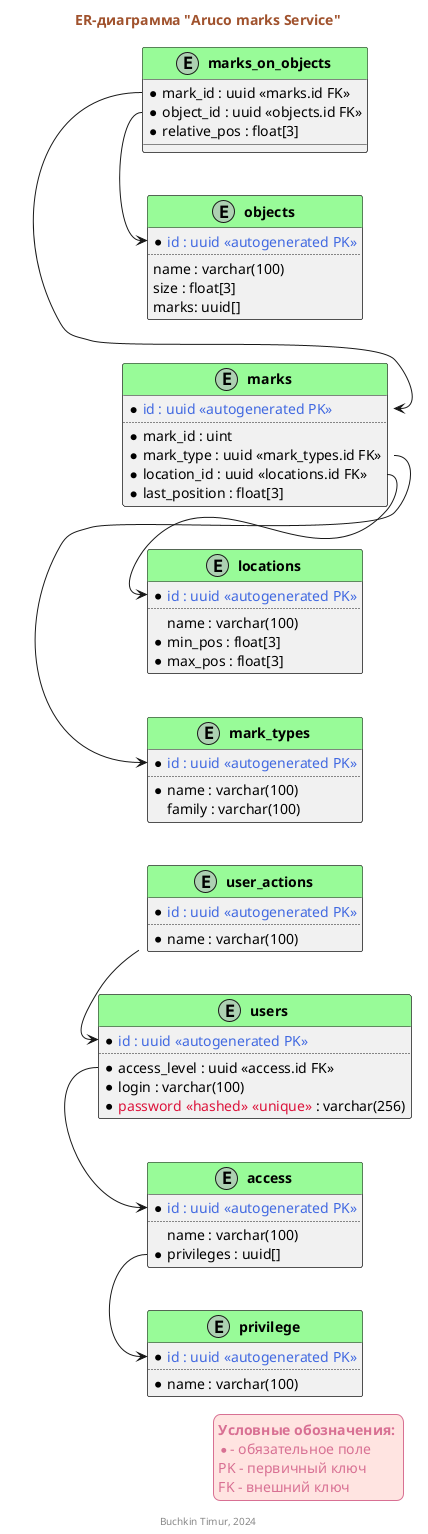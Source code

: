 @startuml ArucoService

!function $autogenerated($a)
!return "<color:RoyalBlue>" + $a + " <<autogenerated PK>></color>"
!endfunction

!function $unique($a)
!return "<color:Crimson>" + $a + " <<unique>></color>"
!endfunction

!function $setBold($a)
!return "<b>" + $a + " </b>"
!endfunction

skinparam LegendBackgroundColor MistyRose
skinparam LegendBorderColor PaleVioletRed
skinparam LegendFontColor PaleVioletRed

skinparam Class {
    HeaderBackgroundColor PaleGreen
}

'skinparam linetype ortho
skinparam TitleFontColor Sienna

Title ER-диаграмма "Aruco marks Service"
left to right direction
entity "$setBold("users")" as users {
    * $autogenerated("id : uuid")
    ..
    * access_level : uuid <<access.id FK>>
    * login : varchar(100)
    * $unique("password <<hashed>>") : varchar(256)
}

entity "$setBold("access")" as access {
    * $autogenerated("id : uuid")
    ..
    name : varchar(100)
    * privileges : uuid[]
}

entity "$setBold("privilege")" as privilege {
    * $autogenerated("id : uuid")
    ..
    * name : varchar(100)
}

entity "$setBold("user_actions")" as user_actions {
    * $autogenerated("id : uuid")
    ..
    * name : varchar(100)
}

entity "$setBold("marks")" as marks {
    * $autogenerated("id : uuid")
    ..
    * mark_id : uint
    * mark_type : uuid <<mark_types.id FK>>
    * location_id : uuid <<locations.id FK>>
    * last_position : float[3]
}

entity "$setBold("mark_types")" as mark_types {
    * $autogenerated("id : uuid")
    ..
    * name : varchar(100)
    family : varchar(100)
}

entity "$setBold("locations")" as locations {
    * $autogenerated("id : uuid")
    ..
    name : varchar(100)
    * min_pos : float[3]
    * max_pos : float[3]
}



entity "$setBold("objects")" as objects {
    * $autogenerated("id : uuid")
    ..
    name : varchar(100)
    size : float[3]
    marks: uuid[]
}

entity "$setBold("marks_on_objects")" as marks_on_objects {
    * mark_id : uuid <<marks.id FK>>
    * object_id : uuid <<objects.id FK>>
    * relative_pos : float[3]
}

users::access_level -> access::id
marks::mark_type -> mark_types::id
marks::location_id -> locations::id
user_actions::user_id -> users::id
marks_on_objects::mark_id -> marks::id
marks_on_objects::object_id -> objects::id
access::privileges -> privilege::id

legend right
$setBold("Условные обозначения:")
* - обязательное поле
PK - первичный ключ
FK - внешний ключ
end legend

footer Buchkin Timur, 2024

@enduml

